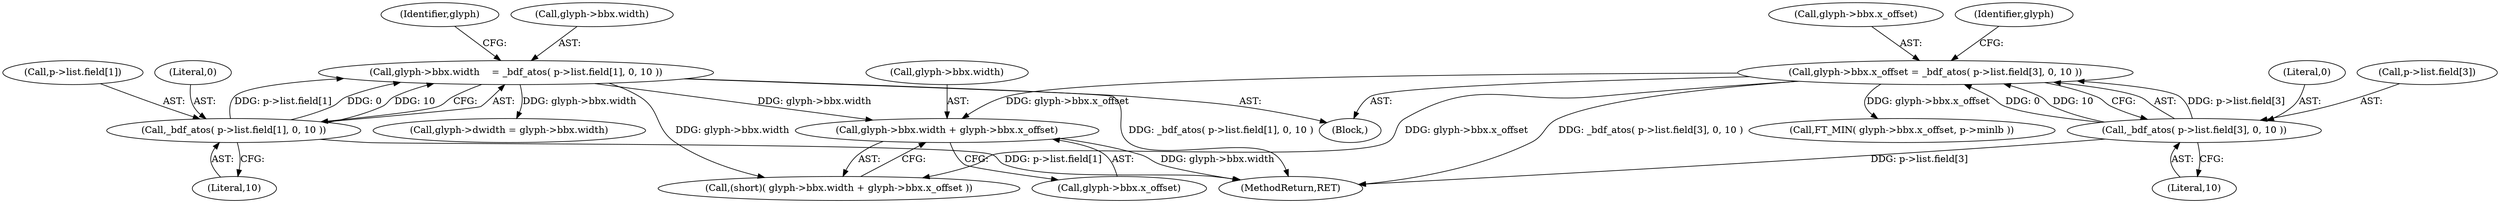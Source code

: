 digraph "0_savannah_7f2e4f4f553f6836be7683f66226afac3fa979b8@pointer" {
"1001294" [label="(Call,glyph->bbx.width + glyph->bbx.x_offset)"];
"1001161" [label="(Call,glyph->bbx.width    = _bdf_atos( p->list.field[1], 0, 10 ))"];
"1001167" [label="(Call,_bdf_atos( p->list.field[1], 0, 10 ))"];
"1001193" [label="(Call,glyph->bbx.x_offset = _bdf_atos( p->list.field[3], 0, 10 ))"];
"1001199" [label="(Call,_bdf_atos( p->list.field[3], 0, 10 ))"];
"1001176" [label="(Literal,10)"];
"1001193" [label="(Call,glyph->bbx.x_offset = _bdf_atos( p->list.field[3], 0, 10 ))"];
"1001161" [label="(Call,glyph->bbx.width    = _bdf_atos( p->list.field[1], 0, 10 ))"];
"1001356" [label="(Call,glyph->dwidth = glyph->bbx.width)"];
"1001167" [label="(Call,_bdf_atos( p->list.field[1], 0, 10 ))"];
"1001292" [label="(Call,(short)( glyph->bbx.width + glyph->bbx.x_offset ))"];
"1001137" [label="(Block,)"];
"1001168" [label="(Call,p->list.field[1])"];
"1001180" [label="(Identifier,glyph)"];
"1001300" [label="(Call,glyph->bbx.x_offset)"];
"1001207" [label="(Literal,0)"];
"1001200" [label="(Call,p->list.field[3])"];
"1001194" [label="(Call,glyph->bbx.x_offset)"];
"1001295" [label="(Call,glyph->bbx.width)"];
"1001562" [label="(MethodReturn,RET)"];
"1001294" [label="(Call,glyph->bbx.width + glyph->bbx.x_offset)"];
"1001212" [label="(Identifier,glyph)"];
"1001162" [label="(Call,glyph->bbx.width)"];
"1001175" [label="(Literal,0)"];
"1001324" [label="(Call,FT_MIN( glyph->bbx.x_offset, p->minlb ))"];
"1001199" [label="(Call,_bdf_atos( p->list.field[3], 0, 10 ))"];
"1001208" [label="(Literal,10)"];
"1001294" -> "1001292"  [label="AST: "];
"1001294" -> "1001300"  [label="CFG: "];
"1001295" -> "1001294"  [label="AST: "];
"1001300" -> "1001294"  [label="AST: "];
"1001292" -> "1001294"  [label="CFG: "];
"1001294" -> "1001562"  [label="DDG: glyph->bbx.width"];
"1001161" -> "1001294"  [label="DDG: glyph->bbx.width"];
"1001193" -> "1001294"  [label="DDG: glyph->bbx.x_offset"];
"1001161" -> "1001137"  [label="AST: "];
"1001161" -> "1001167"  [label="CFG: "];
"1001162" -> "1001161"  [label="AST: "];
"1001167" -> "1001161"  [label="AST: "];
"1001180" -> "1001161"  [label="CFG: "];
"1001161" -> "1001562"  [label="DDG: _bdf_atos( p->list.field[1], 0, 10 )"];
"1001167" -> "1001161"  [label="DDG: p->list.field[1]"];
"1001167" -> "1001161"  [label="DDG: 0"];
"1001167" -> "1001161"  [label="DDG: 10"];
"1001161" -> "1001292"  [label="DDG: glyph->bbx.width"];
"1001161" -> "1001356"  [label="DDG: glyph->bbx.width"];
"1001167" -> "1001176"  [label="CFG: "];
"1001168" -> "1001167"  [label="AST: "];
"1001175" -> "1001167"  [label="AST: "];
"1001176" -> "1001167"  [label="AST: "];
"1001167" -> "1001562"  [label="DDG: p->list.field[1]"];
"1001193" -> "1001137"  [label="AST: "];
"1001193" -> "1001199"  [label="CFG: "];
"1001194" -> "1001193"  [label="AST: "];
"1001199" -> "1001193"  [label="AST: "];
"1001212" -> "1001193"  [label="CFG: "];
"1001193" -> "1001562"  [label="DDG: _bdf_atos( p->list.field[3], 0, 10 )"];
"1001199" -> "1001193"  [label="DDG: p->list.field[3]"];
"1001199" -> "1001193"  [label="DDG: 0"];
"1001199" -> "1001193"  [label="DDG: 10"];
"1001193" -> "1001292"  [label="DDG: glyph->bbx.x_offset"];
"1001193" -> "1001324"  [label="DDG: glyph->bbx.x_offset"];
"1001199" -> "1001208"  [label="CFG: "];
"1001200" -> "1001199"  [label="AST: "];
"1001207" -> "1001199"  [label="AST: "];
"1001208" -> "1001199"  [label="AST: "];
"1001199" -> "1001562"  [label="DDG: p->list.field[3]"];
}
